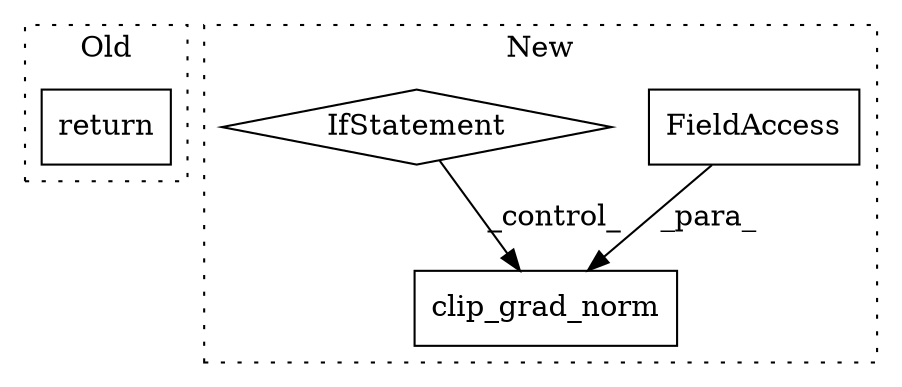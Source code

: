 digraph G {
subgraph cluster0 {
1 [label="return" a="41" s="1552" l="7" shape="box"];
label = "Old";
style="dotted";
}
subgraph cluster1 {
2 [label="clip_grad_norm" a="32" s="1115,1160" l="15,1" shape="box"];
3 [label="FieldAccess" a="22" s="1142" l="18" shape="box"];
4 [label="IfStatement" a="25" s="1083,1105" l="4,2" shape="diamond"];
label = "New";
style="dotted";
}
3 -> 2 [label="_para_"];
4 -> 2 [label="_control_"];
}